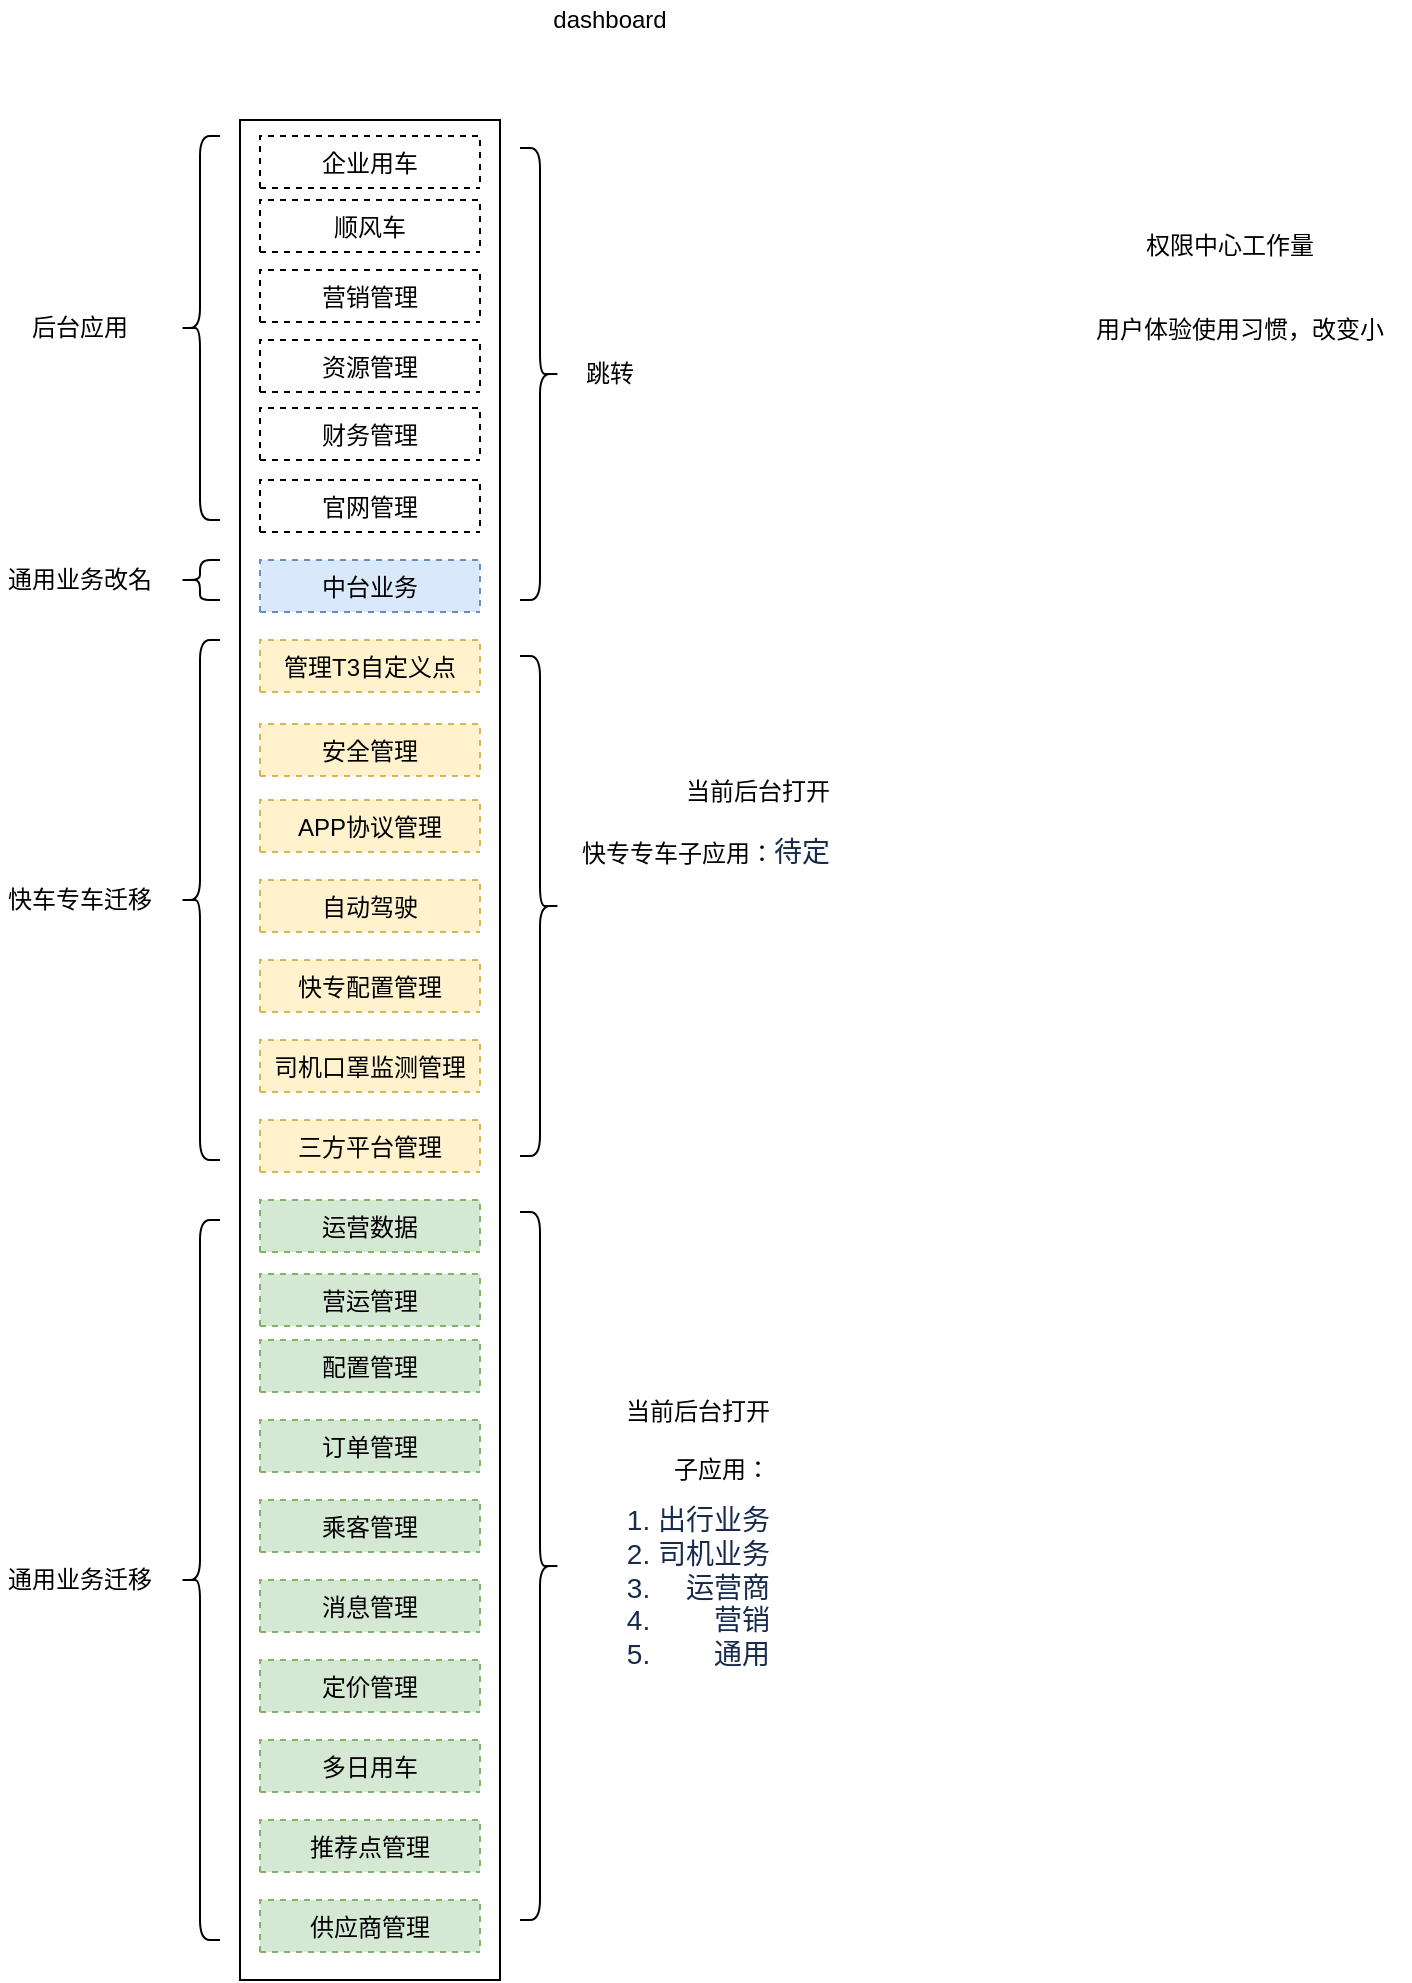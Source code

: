 <mxfile version="14.6.0" type="github">
  <diagram name="Page-1" id="9f46799a-70d6-7492-0946-bef42562c5a5">
    <mxGraphModel dx="2461" dy="762" grid="1" gridSize="10" guides="1" tooltips="1" connect="1" arrows="1" fold="1" page="1" pageScale="1" pageWidth="1100" pageHeight="850" background="#ffffff" math="0" shadow="0">
      <root>
        <mxCell id="0" />
        <mxCell id="1" parent="0" />
        <mxCell id="B4yOyPnlUr20ly3BL5Dv-3" value="" style="rounded=0;whiteSpace=wrap;html=1;" vertex="1" parent="1">
          <mxGeometry x="50" y="90" width="130" height="930" as="geometry" />
        </mxCell>
        <mxCell id="B4yOyPnlUr20ly3BL5Dv-4" value="dashboard" style="text;html=1;strokeColor=none;fillColor=none;align=center;verticalAlign=middle;whiteSpace=wrap;rounded=0;" vertex="1" parent="1">
          <mxGeometry x="200" y="30" width="70" height="20" as="geometry" />
        </mxCell>
        <mxCell id="B4yOyPnlUr20ly3BL5Dv-14" value="企业用车" style="swimlane;fontStyle=0;childLayout=stackLayout;horizontal=1;startSize=26;fillColor=none;horizontalStack=0;resizeParent=1;resizeParentMax=0;resizeLast=0;collapsible=1;marginBottom=0;dashed=1;" vertex="1" collapsed="1" parent="1">
          <mxGeometry x="60" y="98" width="110" height="26" as="geometry">
            <mxRectangle x="60" y="98" width="300" height="66" as="alternateBounds" />
          </mxGeometry>
        </mxCell>
        <UserObject label="企业用车" link="http://10.3.97.249/t3-web-companyLines/" id="B4yOyPnlUr20ly3BL5Dv-72">
          <mxCell style="text;html=1;strokeColor=none;fillColor=none;whiteSpace=wrap;align=right;verticalAlign=middle;fontColor=#0000EE;fontStyle=4;" vertex="1" parent="B4yOyPnlUr20ly3BL5Dv-14">
            <mxGeometry y="26" width="110" height="40" as="geometry" />
          </mxCell>
        </UserObject>
        <mxCell id="B4yOyPnlUr20ly3BL5Dv-48" value="顺风车" style="swimlane;fontStyle=0;childLayout=stackLayout;horizontal=1;startSize=26;fillColor=none;horizontalStack=0;resizeParent=1;resizeParentMax=0;resizeLast=0;collapsible=1;marginBottom=0;dashed=1;" vertex="1" collapsed="1" parent="1">
          <mxGeometry x="60" y="130" width="110" height="26" as="geometry">
            <mxRectangle x="60" y="130" width="300" height="66" as="alternateBounds" />
          </mxGeometry>
        </mxCell>
        <UserObject label="顺风车" link="https://www.draw.io" id="B4yOyPnlUr20ly3BL5Dv-77">
          <mxCell style="text;html=1;strokeColor=none;fillColor=none;whiteSpace=wrap;align=right;verticalAlign=middle;fontColor=#0000EE;fontStyle=4;" vertex="1" parent="B4yOyPnlUr20ly3BL5Dv-48">
            <mxGeometry y="26" width="110" height="40" as="geometry" />
          </mxCell>
        </UserObject>
        <mxCell id="B4yOyPnlUr20ly3BL5Dv-52" value="营销管理" style="swimlane;fontStyle=0;childLayout=stackLayout;horizontal=1;startSize=26;fillColor=none;horizontalStack=0;resizeParent=1;resizeParentMax=0;resizeLast=0;collapsible=1;marginBottom=0;dashed=1;" vertex="1" collapsed="1" parent="1">
          <mxGeometry x="60" y="165" width="110" height="26" as="geometry">
            <mxRectangle x="60" y="165" width="300" height="66" as="alternateBounds" />
          </mxGeometry>
        </mxCell>
        <UserObject label="营销管理" link="https://www.draw.io" id="B4yOyPnlUr20ly3BL5Dv-78">
          <mxCell style="text;html=1;strokeColor=none;fillColor=none;whiteSpace=wrap;align=right;verticalAlign=middle;fontColor=#0000EE;fontStyle=4;" vertex="1" parent="B4yOyPnlUr20ly3BL5Dv-52">
            <mxGeometry y="26" width="110" height="40" as="geometry" />
          </mxCell>
        </UserObject>
        <mxCell id="B4yOyPnlUr20ly3BL5Dv-56" value="资源管理" style="swimlane;fontStyle=0;childLayout=stackLayout;horizontal=1;startSize=26;fillColor=none;horizontalStack=0;resizeParent=1;resizeParentMax=0;resizeLast=0;collapsible=1;marginBottom=0;dashed=1;" vertex="1" collapsed="1" parent="1">
          <mxGeometry x="60" y="200" width="110" height="26" as="geometry">
            <mxRectangle x="60" y="200" width="300" height="66" as="alternateBounds" />
          </mxGeometry>
        </mxCell>
        <UserObject label="资源管理" link="https://www.draw.io" id="B4yOyPnlUr20ly3BL5Dv-79">
          <mxCell style="text;html=1;strokeColor=none;fillColor=none;whiteSpace=wrap;align=right;verticalAlign=middle;fontColor=#0000EE;fontStyle=4;" vertex="1" parent="B4yOyPnlUr20ly3BL5Dv-56">
            <mxGeometry y="26" width="110" height="40" as="geometry" />
          </mxCell>
        </UserObject>
        <mxCell id="B4yOyPnlUr20ly3BL5Dv-60" value="财务管理" style="swimlane;fontStyle=0;childLayout=stackLayout;horizontal=1;startSize=26;fillColor=none;horizontalStack=0;resizeParent=1;resizeParentMax=0;resizeLast=0;collapsible=1;marginBottom=0;dashed=1;" vertex="1" collapsed="1" parent="1">
          <mxGeometry x="60" y="234" width="110" height="26" as="geometry">
            <mxRectangle x="60" y="234" width="300" height="66" as="alternateBounds" />
          </mxGeometry>
        </mxCell>
        <UserObject label="财务管理" link="https://www.draw.io" id="B4yOyPnlUr20ly3BL5Dv-80">
          <mxCell style="text;html=1;strokeColor=none;fillColor=none;whiteSpace=wrap;align=right;verticalAlign=middle;fontColor=#0000EE;fontStyle=4;" vertex="1" parent="B4yOyPnlUr20ly3BL5Dv-60">
            <mxGeometry y="26" width="110" height="40" as="geometry" />
          </mxCell>
        </UserObject>
        <mxCell id="B4yOyPnlUr20ly3BL5Dv-64" value="官网管理" style="swimlane;fontStyle=0;childLayout=stackLayout;horizontal=1;startSize=26;fillColor=none;horizontalStack=0;resizeParent=1;resizeParentMax=0;resizeLast=0;collapsible=1;marginBottom=0;dashed=1;" vertex="1" collapsed="1" parent="1">
          <mxGeometry x="60" y="270" width="110" height="26" as="geometry">
            <mxRectangle x="60" y="270" width="300" height="66" as="alternateBounds" />
          </mxGeometry>
        </mxCell>
        <UserObject label="官网管理" link="https://www.draw.io" id="B4yOyPnlUr20ly3BL5Dv-81">
          <mxCell style="text;html=1;strokeColor=none;fillColor=none;whiteSpace=wrap;align=right;verticalAlign=middle;fontColor=#0000EE;fontStyle=4;" vertex="1" parent="B4yOyPnlUr20ly3BL5Dv-64">
            <mxGeometry y="26" width="110" height="40" as="geometry" />
          </mxCell>
        </UserObject>
        <mxCell id="B4yOyPnlUr20ly3BL5Dv-68" value="中台业务" style="swimlane;fontStyle=0;childLayout=stackLayout;horizontal=1;startSize=26;fillColor=#dae8fc;horizontalStack=0;resizeParent=1;resizeParentMax=0;resizeLast=0;collapsible=1;marginBottom=0;dashed=1;strokeColor=#6c8ebf;" vertex="1" collapsed="1" parent="1">
          <mxGeometry x="60" y="310" width="110" height="26" as="geometry">
            <mxRectangle x="60" y="310" width="300" height="66" as="alternateBounds" />
          </mxGeometry>
        </mxCell>
        <UserObject label="原通用业务" link="https://www.draw.io" id="B4yOyPnlUr20ly3BL5Dv-82">
          <mxCell style="text;html=1;strokeColor=none;fillColor=none;whiteSpace=wrap;align=right;verticalAlign=middle;fontColor=#0000EE;fontStyle=4;" vertex="1" parent="B4yOyPnlUr20ly3BL5Dv-68">
            <mxGeometry y="26" width="110" height="40" as="geometry" />
          </mxCell>
        </UserObject>
        <mxCell id="B4yOyPnlUr20ly3BL5Dv-83" value="管理T3自定义点" style="swimlane;fontStyle=0;childLayout=stackLayout;horizontal=1;startSize=26;fillColor=#fff2cc;horizontalStack=0;resizeParent=1;resizeParentMax=0;resizeLast=0;collapsible=1;marginBottom=0;dashed=1;strokeColor=#d6b656;" vertex="1" collapsed="1" parent="1">
          <mxGeometry x="60" y="350" width="110" height="26" as="geometry">
            <mxRectangle x="60" y="350" width="300" height="106" as="alternateBounds" />
          </mxGeometry>
        </mxCell>
        <UserObject label="自定义区域" link="https://www.draw.io" id="B4yOyPnlUr20ly3BL5Dv-84">
          <mxCell style="text;html=1;strokeColor=none;fillColor=none;whiteSpace=wrap;align=right;verticalAlign=middle;fontColor=#0000EE;fontStyle=4;" vertex="1" parent="B4yOyPnlUr20ly3BL5Dv-83">
            <mxGeometry y="26" width="110" height="40" as="geometry" />
          </mxCell>
        </UserObject>
        <UserObject label="自定义上车点" link="https://www.draw.io" id="B4yOyPnlUr20ly3BL5Dv-93">
          <mxCell style="text;html=1;strokeColor=none;fillColor=none;whiteSpace=wrap;align=right;verticalAlign=middle;fontColor=#0000EE;fontStyle=4;" vertex="1" parent="B4yOyPnlUr20ly3BL5Dv-83">
            <mxGeometry y="66" width="110" height="40" as="geometry" />
          </mxCell>
        </UserObject>
        <mxCell id="B4yOyPnlUr20ly3BL5Dv-90" value="安全管理" style="swimlane;fontStyle=0;childLayout=stackLayout;horizontal=1;startSize=26;fillColor=#fff2cc;horizontalStack=0;resizeParent=1;resizeParentMax=0;resizeLast=0;collapsible=1;marginBottom=0;dashed=1;strokeColor=#d6b656;" vertex="1" collapsed="1" parent="1">
          <mxGeometry x="60" y="392" width="110" height="26" as="geometry">
            <mxRectangle x="60" y="392" width="300" height="106" as="alternateBounds" />
          </mxGeometry>
        </mxCell>
        <UserObject label="行车事件规则" link="https://www.draw.io" id="B4yOyPnlUr20ly3BL5Dv-92">
          <mxCell style="text;html=1;strokeColor=none;fillColor=none;whiteSpace=wrap;align=right;verticalAlign=middle;fontColor=#0000EE;fontStyle=4;" vertex="1" parent="B4yOyPnlUr20ly3BL5Dv-90">
            <mxGeometry y="26" width="110" height="40" as="geometry" />
          </mxCell>
        </UserObject>
        <UserObject label="行车事件管理" link="https://www.draw.io" id="B4yOyPnlUr20ly3BL5Dv-91">
          <mxCell style="text;html=1;strokeColor=none;fillColor=none;whiteSpace=wrap;align=right;verticalAlign=middle;fontColor=#0000EE;fontStyle=4;" vertex="1" parent="B4yOyPnlUr20ly3BL5Dv-90">
            <mxGeometry y="66" width="110" height="40" as="geometry" />
          </mxCell>
        </UserObject>
        <mxCell id="B4yOyPnlUr20ly3BL5Dv-94" value="APP协议管理" style="swimlane;fontStyle=0;childLayout=stackLayout;horizontal=1;startSize=26;fillColor=#fff2cc;horizontalStack=0;resizeParent=1;resizeParentMax=0;resizeLast=0;collapsible=1;marginBottom=0;dashed=1;strokeColor=#d6b656;" vertex="1" collapsed="1" parent="1">
          <mxGeometry x="60" y="430" width="110" height="26" as="geometry">
            <mxRectangle x="60" y="430" width="300" height="106" as="alternateBounds" />
          </mxGeometry>
        </mxCell>
        <UserObject label="目录管理" link="https://www.draw.io" id="B4yOyPnlUr20ly3BL5Dv-95">
          <mxCell style="text;html=1;strokeColor=none;fillColor=none;whiteSpace=wrap;align=right;verticalAlign=middle;fontColor=#0000EE;fontStyle=4;" vertex="1" parent="B4yOyPnlUr20ly3BL5Dv-94">
            <mxGeometry y="26" width="110" height="40" as="geometry" />
          </mxCell>
        </UserObject>
        <UserObject label="协议管理" link="https://www.draw.io" id="B4yOyPnlUr20ly3BL5Dv-96">
          <mxCell style="text;html=1;strokeColor=none;fillColor=none;whiteSpace=wrap;align=right;verticalAlign=middle;fontColor=#0000EE;fontStyle=4;" vertex="1" parent="B4yOyPnlUr20ly3BL5Dv-94">
            <mxGeometry y="66" width="110" height="40" as="geometry" />
          </mxCell>
        </UserObject>
        <mxCell id="B4yOyPnlUr20ly3BL5Dv-101" value="自动驾驶" style="swimlane;fontStyle=0;childLayout=stackLayout;horizontal=1;startSize=26;fillColor=#fff2cc;horizontalStack=0;resizeParent=1;resizeParentMax=0;resizeLast=0;collapsible=1;marginBottom=0;dashed=1;strokeColor=#d6b656;" vertex="1" collapsed="1" parent="1">
          <mxGeometry x="60" y="470" width="110" height="26" as="geometry">
            <mxRectangle x="60" y="470" width="300" height="106" as="alternateBounds" />
          </mxGeometry>
        </mxCell>
        <UserObject label="区域管理" link="https://www.draw.io" id="B4yOyPnlUr20ly3BL5Dv-102">
          <mxCell style="text;html=1;strokeColor=none;fillColor=none;whiteSpace=wrap;align=right;verticalAlign=middle;fontColor=#0000EE;fontStyle=4;" vertex="1" parent="B4yOyPnlUr20ly3BL5Dv-101">
            <mxGeometry y="26" width="110" height="40" as="geometry" />
          </mxCell>
        </UserObject>
        <UserObject label="用户群管理" link="https://www.draw.io" id="B4yOyPnlUr20ly3BL5Dv-103">
          <mxCell style="text;html=1;strokeColor=none;fillColor=none;whiteSpace=wrap;align=right;verticalAlign=middle;fontColor=#0000EE;fontStyle=4;" vertex="1" parent="B4yOyPnlUr20ly3BL5Dv-101">
            <mxGeometry y="66" width="110" height="40" as="geometry" />
          </mxCell>
        </UserObject>
        <mxCell id="B4yOyPnlUr20ly3BL5Dv-107" value="快专配置管理" style="swimlane;fontStyle=0;childLayout=stackLayout;horizontal=1;startSize=26;fillColor=#fff2cc;horizontalStack=0;resizeParent=1;resizeParentMax=0;resizeLast=0;collapsible=1;marginBottom=0;dashed=1;strokeColor=#d6b656;" vertex="1" collapsed="1" parent="1">
          <mxGeometry x="60" y="510" width="110" height="26" as="geometry">
            <mxRectangle x="60" y="510" width="300" height="66" as="alternateBounds" />
          </mxGeometry>
        </mxCell>
        <UserObject label="取消原因管理" link="https://www.draw.io" id="B4yOyPnlUr20ly3BL5Dv-108">
          <mxCell style="text;html=1;strokeColor=none;fillColor=none;whiteSpace=wrap;align=right;verticalAlign=middle;fontColor=#0000EE;fontStyle=4;" vertex="1" parent="B4yOyPnlUr20ly3BL5Dv-107">
            <mxGeometry y="26" width="110" height="40" as="geometry" />
          </mxCell>
        </UserObject>
        <mxCell id="B4yOyPnlUr20ly3BL5Dv-110" value="司机口罩监测管理" style="swimlane;fontStyle=0;childLayout=stackLayout;horizontal=1;startSize=26;fillColor=#fff2cc;horizontalStack=0;resizeParent=1;resizeParentMax=0;resizeLast=0;collapsible=1;marginBottom=0;dashed=1;strokeColor=#d6b656;" vertex="1" collapsed="1" parent="1">
          <mxGeometry x="60" y="550" width="110" height="26" as="geometry">
            <mxRectangle x="60" y="550" width="300" height="106" as="alternateBounds" />
          </mxGeometry>
        </mxCell>
        <UserObject label="汇总统计数据" link="https://www.draw.io" id="B4yOyPnlUr20ly3BL5Dv-111">
          <mxCell style="text;html=1;strokeColor=none;fillColor=none;whiteSpace=wrap;align=right;verticalAlign=middle;fontColor=#0000EE;fontStyle=4;" vertex="1" parent="B4yOyPnlUr20ly3BL5Dv-110">
            <mxGeometry y="26" width="110" height="40" as="geometry" />
          </mxCell>
        </UserObject>
        <UserObject label="详细数据" link="https://www.draw.io" id="B4yOyPnlUr20ly3BL5Dv-112">
          <mxCell style="text;html=1;strokeColor=none;fillColor=none;whiteSpace=wrap;align=right;verticalAlign=middle;fontColor=#0000EE;fontStyle=4;" vertex="1" parent="B4yOyPnlUr20ly3BL5Dv-110">
            <mxGeometry y="66" width="110" height="40" as="geometry" />
          </mxCell>
        </UserObject>
        <mxCell id="B4yOyPnlUr20ly3BL5Dv-113" value="三方平台管理" style="swimlane;fontStyle=0;childLayout=stackLayout;horizontal=1;startSize=26;fillColor=#fff2cc;horizontalStack=0;resizeParent=1;resizeParentMax=0;resizeLast=0;collapsible=1;marginBottom=0;dashed=1;strokeColor=#d6b656;" vertex="1" collapsed="1" parent="1">
          <mxGeometry x="60" y="590" width="110" height="26" as="geometry">
            <mxRectangle x="60" y="590" width="300" height="106" as="alternateBounds" />
          </mxGeometry>
        </mxCell>
        <UserObject label="电子围栏过滤管理" link="https://www.draw.io" id="B4yOyPnlUr20ly3BL5Dv-114">
          <mxCell style="text;html=1;strokeColor=none;fillColor=none;whiteSpace=wrap;align=right;verticalAlign=middle;fontColor=#0000EE;fontStyle=4;" vertex="1" parent="B4yOyPnlUr20ly3BL5Dv-113">
            <mxGeometry y="26" width="110" height="40" as="geometry" />
          </mxCell>
        </UserObject>
        <UserObject label="三方平台开城管理" link="https://www.draw.io" id="B4yOyPnlUr20ly3BL5Dv-115">
          <mxCell style="text;html=1;strokeColor=none;fillColor=none;whiteSpace=wrap;align=right;verticalAlign=middle;fontColor=#0000EE;fontStyle=4;" vertex="1" parent="B4yOyPnlUr20ly3BL5Dv-113">
            <mxGeometry y="66" width="110" height="40" as="geometry" />
          </mxCell>
        </UserObject>
        <mxCell id="B4yOyPnlUr20ly3BL5Dv-118" value="运营数据" style="swimlane;fontStyle=0;childLayout=stackLayout;horizontal=1;startSize=26;fillColor=#d5e8d4;horizontalStack=0;resizeParent=1;resizeParentMax=0;resizeLast=0;collapsible=1;marginBottom=0;dashed=1;strokeColor=#82b366;" vertex="1" collapsed="1" parent="1">
          <mxGeometry x="60" y="630" width="110" height="26" as="geometry">
            <mxRectangle x="280" y="510" width="300" height="66" as="alternateBounds" />
          </mxGeometry>
        </mxCell>
        <UserObject label="运营地图" link="https://www.draw.io" id="B4yOyPnlUr20ly3BL5Dv-119">
          <mxCell style="text;html=1;strokeColor=none;fillColor=none;whiteSpace=wrap;align=right;verticalAlign=middle;fontColor=#0000EE;fontStyle=4;" vertex="1" parent="B4yOyPnlUr20ly3BL5Dv-118">
            <mxGeometry y="26" width="110" height="40" as="geometry" />
          </mxCell>
        </UserObject>
        <mxCell id="B4yOyPnlUr20ly3BL5Dv-130" value="营运管理" style="swimlane;fontStyle=0;childLayout=stackLayout;horizontal=1;startSize=26;fillColor=#d5e8d4;horizontalStack=0;resizeParent=1;resizeParentMax=0;resizeLast=0;collapsible=1;marginBottom=0;dashed=1;strokeColor=#82b366;" vertex="1" collapsed="1" parent="1">
          <mxGeometry x="60" y="667" width="110" height="26" as="geometry">
            <mxRectangle x="280" y="510" width="300" height="66" as="alternateBounds" />
          </mxGeometry>
        </mxCell>
        <UserObject label="运营地图" link="https://www.draw.io" id="B4yOyPnlUr20ly3BL5Dv-131">
          <mxCell style="text;html=1;strokeColor=none;fillColor=none;whiteSpace=wrap;align=right;verticalAlign=middle;fontColor=#0000EE;fontStyle=4;" vertex="1" parent="B4yOyPnlUr20ly3BL5Dv-130">
            <mxGeometry y="26" width="110" height="40" as="geometry" />
          </mxCell>
        </UserObject>
        <mxCell id="B4yOyPnlUr20ly3BL5Dv-133" value="配置管理" style="swimlane;fontStyle=0;childLayout=stackLayout;horizontal=1;startSize=26;fillColor=#d5e8d4;horizontalStack=0;resizeParent=1;resizeParentMax=0;resizeLast=0;collapsible=1;marginBottom=0;dashed=1;strokeColor=#82b366;" vertex="1" collapsed="1" parent="1">
          <mxGeometry x="60" y="700" width="110" height="26" as="geometry">
            <mxRectangle x="280" y="510" width="300" height="66" as="alternateBounds" />
          </mxGeometry>
        </mxCell>
        <UserObject label="运营地图" link="https://www.draw.io" id="B4yOyPnlUr20ly3BL5Dv-134">
          <mxCell style="text;html=1;strokeColor=none;fillColor=none;whiteSpace=wrap;align=right;verticalAlign=middle;fontColor=#0000EE;fontStyle=4;" vertex="1" parent="B4yOyPnlUr20ly3BL5Dv-133">
            <mxGeometry y="26" width="110" height="40" as="geometry" />
          </mxCell>
        </UserObject>
        <mxCell id="B4yOyPnlUr20ly3BL5Dv-135" value="订单管理" style="swimlane;fontStyle=0;childLayout=stackLayout;horizontal=1;startSize=26;fillColor=#d5e8d4;horizontalStack=0;resizeParent=1;resizeParentMax=0;resizeLast=0;collapsible=1;marginBottom=0;dashed=1;strokeColor=#82b366;" vertex="1" collapsed="1" parent="1">
          <mxGeometry x="60" y="740" width="110" height="26" as="geometry">
            <mxRectangle x="60" y="740" width="300" height="66" as="alternateBounds" />
          </mxGeometry>
        </mxCell>
        <UserObject label="运营地图" link="https://www.draw.io" id="B4yOyPnlUr20ly3BL5Dv-136">
          <mxCell style="text;html=1;strokeColor=none;fillColor=none;whiteSpace=wrap;align=right;verticalAlign=middle;fontColor=#0000EE;fontStyle=4;" vertex="1" parent="B4yOyPnlUr20ly3BL5Dv-135">
            <mxGeometry y="26" width="110" height="40" as="geometry" />
          </mxCell>
        </UserObject>
        <mxCell id="B4yOyPnlUr20ly3BL5Dv-137" value="乘客管理" style="swimlane;fontStyle=0;childLayout=stackLayout;horizontal=1;startSize=26;fillColor=#d5e8d4;horizontalStack=0;resizeParent=1;resizeParentMax=0;resizeLast=0;collapsible=1;marginBottom=0;dashed=1;strokeColor=#82b366;" vertex="1" collapsed="1" parent="1">
          <mxGeometry x="60" y="780" width="110" height="26" as="geometry">
            <mxRectangle x="280" y="510" width="300" height="66" as="alternateBounds" />
          </mxGeometry>
        </mxCell>
        <UserObject label="运营地图" link="https://www.draw.io" id="B4yOyPnlUr20ly3BL5Dv-138">
          <mxCell style="text;html=1;strokeColor=none;fillColor=none;whiteSpace=wrap;align=right;verticalAlign=middle;fontColor=#0000EE;fontStyle=4;" vertex="1" parent="B4yOyPnlUr20ly3BL5Dv-137">
            <mxGeometry y="26" width="110" height="40" as="geometry" />
          </mxCell>
        </UserObject>
        <mxCell id="B4yOyPnlUr20ly3BL5Dv-139" value="消息管理" style="swimlane;fontStyle=0;childLayout=stackLayout;horizontal=1;startSize=26;fillColor=#d5e8d4;horizontalStack=0;resizeParent=1;resizeParentMax=0;resizeLast=0;collapsible=1;marginBottom=0;dashed=1;strokeColor=#82b366;" vertex="1" collapsed="1" parent="1">
          <mxGeometry x="60" y="820" width="110" height="26" as="geometry">
            <mxRectangle x="280" y="510" width="300" height="66" as="alternateBounds" />
          </mxGeometry>
        </mxCell>
        <UserObject label="运营地图" link="https://www.draw.io" id="B4yOyPnlUr20ly3BL5Dv-140">
          <mxCell style="text;html=1;strokeColor=none;fillColor=none;whiteSpace=wrap;align=right;verticalAlign=middle;fontColor=#0000EE;fontStyle=4;" vertex="1" parent="B4yOyPnlUr20ly3BL5Dv-139">
            <mxGeometry y="26" width="110" height="40" as="geometry" />
          </mxCell>
        </UserObject>
        <mxCell id="B4yOyPnlUr20ly3BL5Dv-141" value="定价管理" style="swimlane;fontStyle=0;childLayout=stackLayout;horizontal=1;startSize=26;fillColor=#d5e8d4;horizontalStack=0;resizeParent=1;resizeParentMax=0;resizeLast=0;collapsible=1;marginBottom=0;dashed=1;strokeColor=#82b366;" vertex="1" collapsed="1" parent="1">
          <mxGeometry x="60" y="860" width="110" height="26" as="geometry">
            <mxRectangle x="280" y="510" width="300" height="66" as="alternateBounds" />
          </mxGeometry>
        </mxCell>
        <UserObject label="运营地图" link="https://www.draw.io" id="B4yOyPnlUr20ly3BL5Dv-142">
          <mxCell style="text;html=1;strokeColor=none;fillColor=none;whiteSpace=wrap;align=right;verticalAlign=middle;fontColor=#0000EE;fontStyle=4;" vertex="1" parent="B4yOyPnlUr20ly3BL5Dv-141">
            <mxGeometry y="26" width="110" height="40" as="geometry" />
          </mxCell>
        </UserObject>
        <mxCell id="B4yOyPnlUr20ly3BL5Dv-143" value="多日用车" style="swimlane;fontStyle=0;childLayout=stackLayout;horizontal=1;startSize=26;fillColor=#d5e8d4;horizontalStack=0;resizeParent=1;resizeParentMax=0;resizeLast=0;collapsible=1;marginBottom=0;dashed=1;strokeColor=#82b366;" vertex="1" collapsed="1" parent="1">
          <mxGeometry x="60" y="900" width="110" height="26" as="geometry">
            <mxRectangle x="280" y="510" width="300" height="66" as="alternateBounds" />
          </mxGeometry>
        </mxCell>
        <UserObject label="运营地图" link="https://www.draw.io" id="B4yOyPnlUr20ly3BL5Dv-144">
          <mxCell style="text;html=1;strokeColor=none;fillColor=none;whiteSpace=wrap;align=right;verticalAlign=middle;fontColor=#0000EE;fontStyle=4;" vertex="1" parent="B4yOyPnlUr20ly3BL5Dv-143">
            <mxGeometry y="26" width="110" height="40" as="geometry" />
          </mxCell>
        </UserObject>
        <mxCell id="B4yOyPnlUr20ly3BL5Dv-145" value="推荐点管理" style="swimlane;fontStyle=0;childLayout=stackLayout;horizontal=1;startSize=26;fillColor=#d5e8d4;horizontalStack=0;resizeParent=1;resizeParentMax=0;resizeLast=0;collapsible=1;marginBottom=0;dashed=1;strokeColor=#82b366;" vertex="1" collapsed="1" parent="1">
          <mxGeometry x="60" y="940" width="110" height="26" as="geometry">
            <mxRectangle x="280" y="510" width="300" height="66" as="alternateBounds" />
          </mxGeometry>
        </mxCell>
        <UserObject label="运营地图" link="https://www.draw.io" id="B4yOyPnlUr20ly3BL5Dv-146">
          <mxCell style="text;html=1;strokeColor=none;fillColor=none;whiteSpace=wrap;align=right;verticalAlign=middle;fontColor=#0000EE;fontStyle=4;" vertex="1" parent="B4yOyPnlUr20ly3BL5Dv-145">
            <mxGeometry y="26" width="110" height="40" as="geometry" />
          </mxCell>
        </UserObject>
        <mxCell id="B4yOyPnlUr20ly3BL5Dv-147" value="供应商管理" style="swimlane;fontStyle=0;childLayout=stackLayout;horizontal=1;startSize=26;fillColor=#d5e8d4;horizontalStack=0;resizeParent=1;resizeParentMax=0;resizeLast=0;collapsible=1;marginBottom=0;dashed=1;strokeColor=#82b366;" vertex="1" collapsed="1" parent="1">
          <mxGeometry x="60" y="980" width="110" height="26" as="geometry">
            <mxRectangle x="280" y="510" width="300" height="66" as="alternateBounds" />
          </mxGeometry>
        </mxCell>
        <UserObject label="运营地图" link="https://www.draw.io" id="B4yOyPnlUr20ly3BL5Dv-148">
          <mxCell style="text;html=1;strokeColor=none;fillColor=none;whiteSpace=wrap;align=right;verticalAlign=middle;fontColor=#0000EE;fontStyle=4;" vertex="1" parent="B4yOyPnlUr20ly3BL5Dv-147">
            <mxGeometry y="26" width="110" height="40" as="geometry" />
          </mxCell>
        </UserObject>
        <mxCell id="B4yOyPnlUr20ly3BL5Dv-149" value="" style="shape=curlyBracket;whiteSpace=wrap;html=1;rounded=1;align=right;" vertex="1" parent="1">
          <mxGeometry x="20" y="350" width="20" height="260" as="geometry" />
        </mxCell>
        <mxCell id="B4yOyPnlUr20ly3BL5Dv-150" value="" style="shape=curlyBracket;whiteSpace=wrap;html=1;rounded=1;align=right;" vertex="1" parent="1">
          <mxGeometry x="20" y="640" width="20" height="360" as="geometry" />
        </mxCell>
        <mxCell id="B4yOyPnlUr20ly3BL5Dv-152" value="快车专车迁移" style="text;html=1;strokeColor=none;fillColor=none;align=center;verticalAlign=middle;whiteSpace=wrap;rounded=0;" vertex="1" parent="1">
          <mxGeometry x="-70" y="470" width="80" height="20" as="geometry" />
        </mxCell>
        <mxCell id="B4yOyPnlUr20ly3BL5Dv-156" value="通用业务迁移" style="text;html=1;strokeColor=none;fillColor=none;align=center;verticalAlign=middle;whiteSpace=wrap;rounded=0;" vertex="1" parent="1">
          <mxGeometry x="-70" y="810" width="80" height="20" as="geometry" />
        </mxCell>
        <mxCell id="B4yOyPnlUr20ly3BL5Dv-157" value="" style="shape=curlyBracket;whiteSpace=wrap;html=1;rounded=1;align=right;" vertex="1" parent="1">
          <mxGeometry x="20" y="310" width="20" height="20" as="geometry" />
        </mxCell>
        <mxCell id="B4yOyPnlUr20ly3BL5Dv-158" value="通用业务改名" style="text;html=1;strokeColor=none;fillColor=none;align=center;verticalAlign=middle;whiteSpace=wrap;rounded=0;" vertex="1" parent="1">
          <mxGeometry x="-70" y="310" width="80" height="20" as="geometry" />
        </mxCell>
        <mxCell id="B4yOyPnlUr20ly3BL5Dv-159" value="" style="shape=curlyBracket;whiteSpace=wrap;html=1;rounded=1;align=right;" vertex="1" parent="1">
          <mxGeometry x="20" y="98" width="20" height="192" as="geometry" />
        </mxCell>
        <mxCell id="B4yOyPnlUr20ly3BL5Dv-160" value="后台应用" style="text;html=1;strokeColor=none;fillColor=none;align=center;verticalAlign=middle;whiteSpace=wrap;rounded=0;" vertex="1" parent="1">
          <mxGeometry x="-70" y="184" width="80" height="20" as="geometry" />
        </mxCell>
        <mxCell id="B4yOyPnlUr20ly3BL5Dv-161" value="" style="shape=curlyBracket;whiteSpace=wrap;html=1;rounded=1;align=right;direction=west;" vertex="1" parent="1">
          <mxGeometry x="190" y="104" width="20" height="226" as="geometry" />
        </mxCell>
        <mxCell id="B4yOyPnlUr20ly3BL5Dv-162" value="跳转" style="text;html=1;strokeColor=none;fillColor=none;align=center;verticalAlign=middle;whiteSpace=wrap;rounded=0;" vertex="1" parent="1">
          <mxGeometry x="195" y="207" width="80" height="20" as="geometry" />
        </mxCell>
        <mxCell id="B4yOyPnlUr20ly3BL5Dv-167" value="" style="shape=curlyBracket;whiteSpace=wrap;html=1;rounded=1;align=right;direction=west;" vertex="1" parent="1">
          <mxGeometry x="190" y="358" width="20" height="250" as="geometry" />
        </mxCell>
        <mxCell id="B4yOyPnlUr20ly3BL5Dv-169" value="" style="shape=curlyBracket;whiteSpace=wrap;html=1;rounded=1;align=right;direction=west;" vertex="1" parent="1">
          <mxGeometry x="190" y="636" width="20" height="354" as="geometry" />
        </mxCell>
        <mxCell id="B4yOyPnlUr20ly3BL5Dv-172" value="&lt;span style=&quot;text-align: center&quot;&gt;&lt;br&gt;&lt;br&gt;当前后台打开&lt;br&gt;&lt;br&gt;子应用：&lt;br&gt;&lt;/span&gt;&lt;ol style=&quot;margin: 10px 0px 0px ; color: rgb(23 , 43 , 77) ; font-family: , &amp;#34;blinkmacsystemfont&amp;#34; , &amp;#34;segoe ui&amp;#34; , &amp;#34;roboto&amp;#34; , &amp;#34;oxygen&amp;#34; , &amp;#34;ubuntu&amp;#34; , &amp;#34;fira sans&amp;#34; , &amp;#34;droid sans&amp;#34; , &amp;#34;helvetica neue&amp;#34; , sans-serif ; font-size: 14px ; background-color: rgb(255 , 255 , 255)&quot;&gt;&lt;li&gt;出行业务&lt;/li&gt;&lt;li&gt;司机业务&lt;/li&gt;&lt;li&gt;运营商&lt;/li&gt;&lt;li&gt;营销&lt;/li&gt;&lt;li&gt;通用&lt;/li&gt;&lt;/ol&gt;" style="text;html=1;strokeColor=none;fillColor=none;spacing=5;spacingTop=-20;whiteSpace=wrap;overflow=hidden;rounded=0;align=right;" vertex="1" parent="1">
          <mxGeometry x="210" y="710" width="110" height="190" as="geometry" />
        </mxCell>
        <mxCell id="B4yOyPnlUr20ly3BL5Dv-173" value="&lt;span style=&quot;text-align: center&quot;&gt;&lt;br&gt;&lt;br&gt;当前后台打开&lt;br&gt;&lt;br&gt;快专专车子应用：&lt;/span&gt;&lt;span style=&quot;background-color: rgb(255 , 255 , 255) ; color: rgb(23 , 43 , 77) ; font-size: 14px&quot;&gt;待定&lt;/span&gt;&lt;span style=&quot;text-align: center&quot;&gt;&lt;br&gt;&lt;/span&gt;" style="text;html=1;strokeColor=none;fillColor=none;spacing=5;spacingTop=-20;whiteSpace=wrap;overflow=hidden;rounded=0;align=right;" vertex="1" parent="1">
          <mxGeometry x="210" y="400" width="140" height="190" as="geometry" />
        </mxCell>
        <mxCell id="B4yOyPnlUr20ly3BL5Dv-174" value="权限中心工作量" style="text;html=1;strokeColor=none;fillColor=none;align=center;verticalAlign=middle;whiteSpace=wrap;rounded=0;" vertex="1" parent="1">
          <mxGeometry x="480" y="140" width="130" height="25" as="geometry" />
        </mxCell>
        <mxCell id="B4yOyPnlUr20ly3BL5Dv-175" value="用户体验使用习惯，改变小" style="text;html=1;strokeColor=none;fillColor=none;align=center;verticalAlign=middle;whiteSpace=wrap;rounded=0;" vertex="1" parent="1">
          <mxGeometry x="465" y="182" width="170" height="25" as="geometry" />
        </mxCell>
      </root>
    </mxGraphModel>
  </diagram>
</mxfile>
